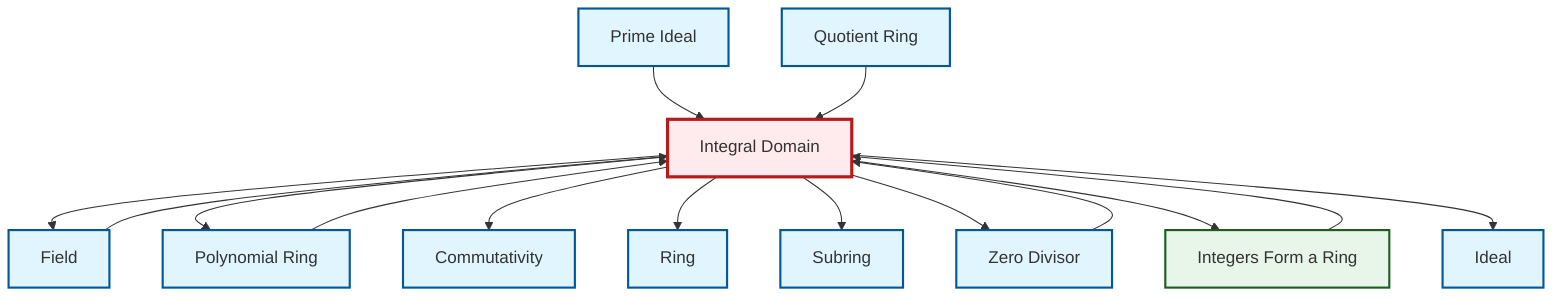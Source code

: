 graph TD
    classDef definition fill:#e1f5fe,stroke:#01579b,stroke-width:2px
    classDef theorem fill:#f3e5f5,stroke:#4a148c,stroke-width:2px
    classDef axiom fill:#fff3e0,stroke:#e65100,stroke-width:2px
    classDef example fill:#e8f5e9,stroke:#1b5e20,stroke-width:2px
    classDef current fill:#ffebee,stroke:#b71c1c,stroke-width:3px
    def-ring["Ring"]:::definition
    def-quotient-ring["Quotient Ring"]:::definition
    def-subring["Subring"]:::definition
    def-integral-domain["Integral Domain"]:::definition
    def-zero-divisor["Zero Divisor"]:::definition
    ex-integers-ring["Integers Form a Ring"]:::example
    def-field["Field"]:::definition
    def-prime-ideal["Prime Ideal"]:::definition
    def-commutativity["Commutativity"]:::definition
    def-ideal["Ideal"]:::definition
    def-polynomial-ring["Polynomial Ring"]:::definition
    def-integral-domain --> def-field
    def-integral-domain --> def-polynomial-ring
    def-integral-domain --> def-commutativity
    def-integral-domain --> def-ring
    def-integral-domain --> def-subring
    def-integral-domain --> def-zero-divisor
    def-field --> def-integral-domain
    def-integral-domain --> ex-integers-ring
    def-integral-domain --> def-ideal
    def-zero-divisor --> def-integral-domain
    ex-integers-ring --> def-integral-domain
    def-polynomial-ring --> def-integral-domain
    def-prime-ideal --> def-integral-domain
    def-quotient-ring --> def-integral-domain
    class def-integral-domain current